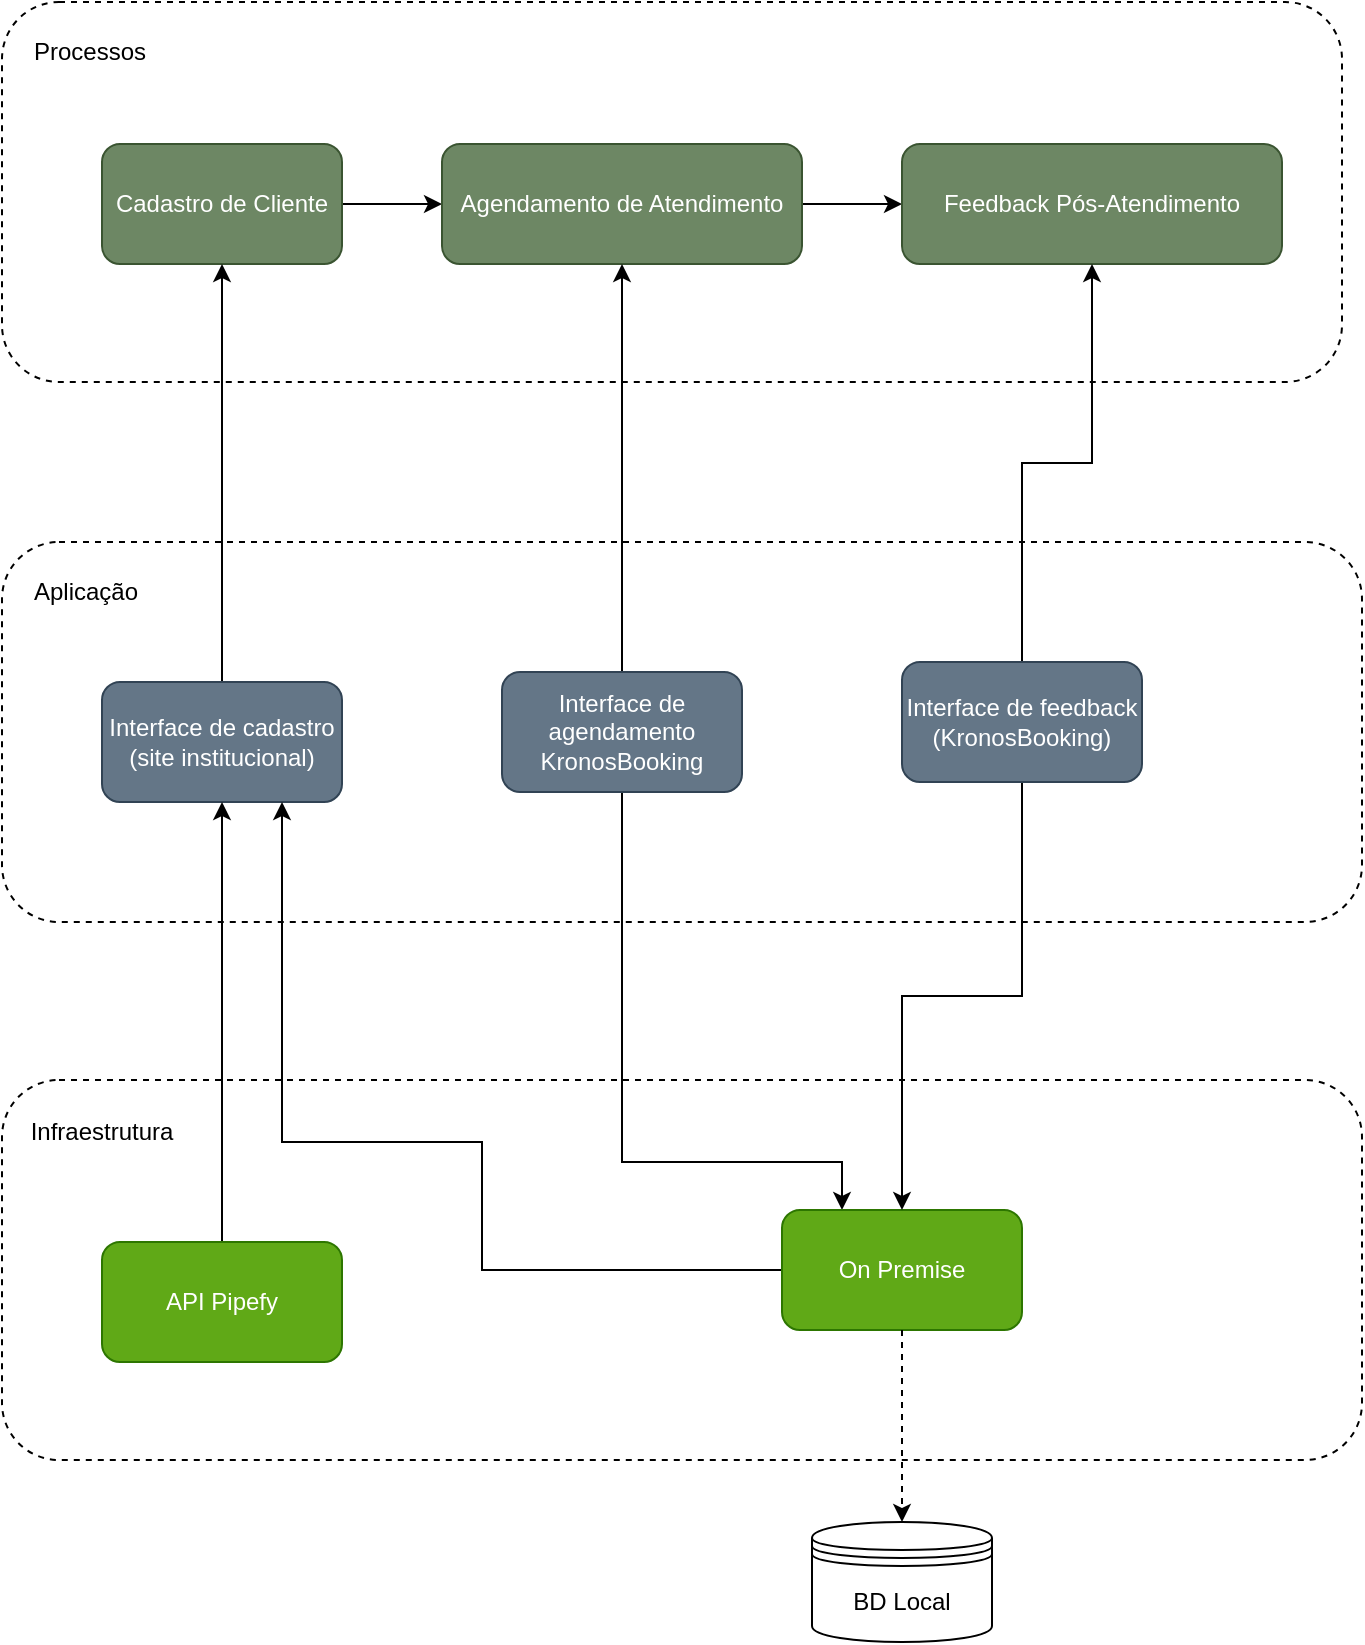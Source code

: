 <mxfile version="24.7.17" pages="2">
  <diagram name="Página-1" id="9-xTg-6y7FksglI8sIYr">
    <mxGraphModel dx="2072" dy="1228" grid="1" gridSize="10" guides="1" tooltips="1" connect="1" arrows="1" fold="1" page="1" pageScale="1" pageWidth="827" pageHeight="1169" math="0" shadow="0">
      <root>
        <mxCell id="0" />
        <mxCell id="1" parent="0" />
        <mxCell id="AXJDwAKvx6iluLiu_2wL-1" value="" style="rounded=1;whiteSpace=wrap;html=1;dashed=1;" parent="1" vertex="1">
          <mxGeometry x="40" y="50" width="670" height="190" as="geometry" />
        </mxCell>
        <mxCell id="AXJDwAKvx6iluLiu_2wL-2" value="" style="rounded=1;whiteSpace=wrap;html=1;dashed=1;" parent="1" vertex="1">
          <mxGeometry x="40" y="320" width="680" height="190" as="geometry" />
        </mxCell>
        <mxCell id="AXJDwAKvx6iluLiu_2wL-3" value="" style="rounded=1;whiteSpace=wrap;html=1;dashed=1;" parent="1" vertex="1">
          <mxGeometry x="40" y="589" width="680" height="190" as="geometry" />
        </mxCell>
        <mxCell id="AXJDwAKvx6iluLiu_2wL-4" value="Processos" style="text;html=1;align=center;verticalAlign=middle;whiteSpace=wrap;rounded=0;" parent="1" vertex="1">
          <mxGeometry x="54" y="60" width="60" height="30" as="geometry" />
        </mxCell>
        <mxCell id="AXJDwAKvx6iluLiu_2wL-5" value="Aplicação" style="text;html=1;align=center;verticalAlign=middle;whiteSpace=wrap;rounded=0;" parent="1" vertex="1">
          <mxGeometry x="52" y="330" width="60" height="30" as="geometry" />
        </mxCell>
        <mxCell id="AXJDwAKvx6iluLiu_2wL-6" value="Infraestrutura" style="text;html=1;align=center;verticalAlign=middle;whiteSpace=wrap;rounded=0;" parent="1" vertex="1">
          <mxGeometry x="60" y="600" width="60" height="30" as="geometry" />
        </mxCell>
        <mxCell id="AXJDwAKvx6iluLiu_2wL-10" value="" style="edgeStyle=orthogonalEdgeStyle;rounded=0;orthogonalLoop=1;jettySize=auto;html=1;" parent="1" source="AXJDwAKvx6iluLiu_2wL-8" target="AXJDwAKvx6iluLiu_2wL-9" edge="1">
          <mxGeometry relative="1" as="geometry" />
        </mxCell>
        <mxCell id="AXJDwAKvx6iluLiu_2wL-8" value="Cadastro de Cliente" style="rounded=1;whiteSpace=wrap;html=1;fillColor=#6d8764;strokeColor=#3A5431;fontColor=#ffffff;" parent="1" vertex="1">
          <mxGeometry x="90" y="121" width="120" height="60" as="geometry" />
        </mxCell>
        <mxCell id="AXJDwAKvx6iluLiu_2wL-12" value="" style="edgeStyle=orthogonalEdgeStyle;rounded=0;orthogonalLoop=1;jettySize=auto;html=1;" parent="1" source="AXJDwAKvx6iluLiu_2wL-9" target="AXJDwAKvx6iluLiu_2wL-11" edge="1">
          <mxGeometry relative="1" as="geometry" />
        </mxCell>
        <mxCell id="AXJDwAKvx6iluLiu_2wL-9" value="Agendamento de Atendimento" style="rounded=1;whiteSpace=wrap;html=1;fillColor=#6d8764;strokeColor=#3A5431;fontColor=#ffffff;" parent="1" vertex="1">
          <mxGeometry x="260" y="121" width="180" height="60" as="geometry" />
        </mxCell>
        <mxCell id="AXJDwAKvx6iluLiu_2wL-11" value="Feedback Pós-Atendimento" style="rounded=1;whiteSpace=wrap;html=1;fillColor=#6d8764;strokeColor=#3A5431;fontColor=#ffffff;" parent="1" vertex="1">
          <mxGeometry x="490" y="121" width="190" height="60" as="geometry" />
        </mxCell>
        <mxCell id="AXJDwAKvx6iluLiu_2wL-14" style="edgeStyle=orthogonalEdgeStyle;rounded=0;orthogonalLoop=1;jettySize=auto;html=1;entryX=0.5;entryY=1;entryDx=0;entryDy=0;" parent="1" source="AXJDwAKvx6iluLiu_2wL-13" target="AXJDwAKvx6iluLiu_2wL-8" edge="1">
          <mxGeometry relative="1" as="geometry" />
        </mxCell>
        <mxCell id="AXJDwAKvx6iluLiu_2wL-13" value="Interface de cadastro (site institucional)" style="rounded=1;whiteSpace=wrap;html=1;fillColor=#647687;fontColor=#ffffff;strokeColor=#314354;" parent="1" vertex="1">
          <mxGeometry x="90" y="390" width="120" height="60" as="geometry" />
        </mxCell>
        <mxCell id="AXJDwAKvx6iluLiu_2wL-16" style="edgeStyle=orthogonalEdgeStyle;rounded=0;orthogonalLoop=1;jettySize=auto;html=1;entryX=0.5;entryY=1;entryDx=0;entryDy=0;" parent="1" source="AXJDwAKvx6iluLiu_2wL-15" target="AXJDwAKvx6iluLiu_2wL-13" edge="1">
          <mxGeometry relative="1" as="geometry" />
        </mxCell>
        <mxCell id="AXJDwAKvx6iluLiu_2wL-15" value="API Pipefy" style="rounded=1;whiteSpace=wrap;html=1;fillColor=#60a917;fontColor=#ffffff;strokeColor=#2D7600;" parent="1" vertex="1">
          <mxGeometry x="90" y="670" width="120" height="60" as="geometry" />
        </mxCell>
        <mxCell id="AXJDwAKvx6iluLiu_2wL-18" style="edgeStyle=orthogonalEdgeStyle;rounded=0;orthogonalLoop=1;jettySize=auto;html=1;entryX=0.5;entryY=1;entryDx=0;entryDy=0;" parent="1" source="AXJDwAKvx6iluLiu_2wL-17" target="AXJDwAKvx6iluLiu_2wL-9" edge="1">
          <mxGeometry relative="1" as="geometry" />
        </mxCell>
        <mxCell id="AXJDwAKvx6iluLiu_2wL-29" style="edgeStyle=orthogonalEdgeStyle;rounded=0;orthogonalLoop=1;jettySize=auto;html=1;entryX=0.25;entryY=0;entryDx=0;entryDy=0;" parent="1" source="AXJDwAKvx6iluLiu_2wL-17" target="AXJDwAKvx6iluLiu_2wL-19" edge="1">
          <mxGeometry relative="1" as="geometry">
            <Array as="points">
              <mxPoint x="350" y="630" />
              <mxPoint x="460" y="630" />
            </Array>
          </mxGeometry>
        </mxCell>
        <mxCell id="AXJDwAKvx6iluLiu_2wL-17" value="Interface de agendamento KronosBooking" style="rounded=1;whiteSpace=wrap;html=1;fillColor=#647687;fontColor=#ffffff;strokeColor=#314354;" parent="1" vertex="1">
          <mxGeometry x="290" y="385" width="120" height="60" as="geometry" />
        </mxCell>
        <mxCell id="AXJDwAKvx6iluLiu_2wL-20" style="edgeStyle=orthogonalEdgeStyle;rounded=0;orthogonalLoop=1;jettySize=auto;html=1;entryX=0.75;entryY=1;entryDx=0;entryDy=0;" parent="1" source="AXJDwAKvx6iluLiu_2wL-19" target="AXJDwAKvx6iluLiu_2wL-13" edge="1">
          <mxGeometry relative="1" as="geometry">
            <Array as="points">
              <mxPoint x="280" y="620" />
              <mxPoint x="180" y="620" />
            </Array>
          </mxGeometry>
        </mxCell>
        <mxCell id="AXJDwAKvx6iluLiu_2wL-19" value="On Premise" style="rounded=1;whiteSpace=wrap;html=1;fillColor=#60a917;fontColor=#ffffff;strokeColor=#2D7600;" parent="1" vertex="1">
          <mxGeometry x="430" y="654" width="120" height="60" as="geometry" />
        </mxCell>
        <mxCell id="AXJDwAKvx6iluLiu_2wL-21" value="BD Local" style="shape=datastore;whiteSpace=wrap;html=1;" parent="1" vertex="1">
          <mxGeometry x="445" y="810" width="90" height="60" as="geometry" />
        </mxCell>
        <mxCell id="AXJDwAKvx6iluLiu_2wL-23" value="" style="html=1;labelBackgroundColor=#ffffff;startArrow=none;startFill=0;startSize=6;endArrow=classic;endFill=1;endSize=6;jettySize=auto;orthogonalLoop=1;strokeWidth=1;dashed=1;fontSize=14;rounded=0;exitX=0.5;exitY=1;exitDx=0;exitDy=0;entryX=0.5;entryY=0;entryDx=0;entryDy=0;" parent="1" source="AXJDwAKvx6iluLiu_2wL-19" target="AXJDwAKvx6iluLiu_2wL-21" edge="1">
          <mxGeometry width="60" height="60" relative="1" as="geometry">
            <mxPoint x="440" y="760" as="sourcePoint" />
            <mxPoint x="500" y="700" as="targetPoint" />
          </mxGeometry>
        </mxCell>
        <mxCell id="AXJDwAKvx6iluLiu_2wL-27" style="edgeStyle=orthogonalEdgeStyle;rounded=0;orthogonalLoop=1;jettySize=auto;html=1;entryX=0.5;entryY=1;entryDx=0;entryDy=0;" parent="1" source="AXJDwAKvx6iluLiu_2wL-26" target="AXJDwAKvx6iluLiu_2wL-11" edge="1">
          <mxGeometry relative="1" as="geometry" />
        </mxCell>
        <mxCell id="AXJDwAKvx6iluLiu_2wL-30" style="edgeStyle=orthogonalEdgeStyle;rounded=0;orthogonalLoop=1;jettySize=auto;html=1;entryX=0.5;entryY=0;entryDx=0;entryDy=0;" parent="1" source="AXJDwAKvx6iluLiu_2wL-26" target="AXJDwAKvx6iluLiu_2wL-19" edge="1">
          <mxGeometry relative="1" as="geometry" />
        </mxCell>
        <mxCell id="AXJDwAKvx6iluLiu_2wL-26" value="Interface de feedback (KronosBooking)" style="rounded=1;whiteSpace=wrap;html=1;fillColor=#647687;fontColor=#ffffff;strokeColor=#314354;" parent="1" vertex="1">
          <mxGeometry x="490" y="380" width="120" height="60" as="geometry" />
        </mxCell>
      </root>
    </mxGraphModel>
  </diagram>
  <diagram id="LQeBxNpAQHVanZu_VKxy" name="Página-2">
    <mxGraphModel dx="1669" dy="737" grid="1" gridSize="10" guides="1" tooltips="1" connect="1" arrows="1" fold="1" page="1" pageScale="1" pageWidth="827" pageHeight="1169" math="0" shadow="0">
      <root>
        <mxCell id="0" />
        <mxCell id="1" parent="0" />
        <mxCell id="tdzgG9NnpSkhX3VTS1IG-1" value="" style="rounded=0;whiteSpace=wrap;html=1;dashed=1;" vertex="1" parent="1">
          <mxGeometry x="40" y="50" width="1220" height="190" as="geometry" />
        </mxCell>
        <mxCell id="tdzgG9NnpSkhX3VTS1IG-2" value="" style="rounded=0;whiteSpace=wrap;html=1;dashed=1;" vertex="1" parent="1">
          <mxGeometry x="40" y="320" width="1220" height="190" as="geometry" />
        </mxCell>
        <mxCell id="tdzgG9NnpSkhX3VTS1IG-3" value="" style="rounded=0;whiteSpace=wrap;html=1;dashed=1;" vertex="1" parent="1">
          <mxGeometry x="40" y="589" width="1220" height="190" as="geometry" />
        </mxCell>
        <mxCell id="tdzgG9NnpSkhX3VTS1IG-4" value="Processos" style="text;html=1;align=center;verticalAlign=middle;whiteSpace=wrap;rounded=0;" vertex="1" parent="1">
          <mxGeometry x="54" y="60" width="60" height="30" as="geometry" />
        </mxCell>
        <mxCell id="tdzgG9NnpSkhX3VTS1IG-5" value="Aplicação" style="text;html=1;align=center;verticalAlign=middle;whiteSpace=wrap;rounded=0;" vertex="1" parent="1">
          <mxGeometry x="52" y="330" width="60" height="30" as="geometry" />
        </mxCell>
        <mxCell id="tdzgG9NnpSkhX3VTS1IG-6" value="Infraestrutura" style="text;html=1;align=center;verticalAlign=middle;whiteSpace=wrap;rounded=0;" vertex="1" parent="1">
          <mxGeometry x="60" y="600" width="60" height="30" as="geometry" />
        </mxCell>
        <mxCell id="tdzgG9NnpSkhX3VTS1IG-26" style="edgeStyle=orthogonalEdgeStyle;rounded=0;orthogonalLoop=1;jettySize=auto;html=1;entryX=0.5;entryY=0;entryDx=0;entryDy=0;" edge="1" parent="1" source="tdzgG9NnpSkhX3VTS1IG-8" target="tdzgG9NnpSkhX3VTS1IG-13">
          <mxGeometry relative="1" as="geometry" />
        </mxCell>
        <mxCell id="tdzgG9NnpSkhX3VTS1IG-51" style="edgeStyle=orthogonalEdgeStyle;rounded=0;orthogonalLoop=1;jettySize=auto;html=1;entryX=0;entryY=0.5;entryDx=0;entryDy=0;" edge="1" parent="1" source="tdzgG9NnpSkhX3VTS1IG-8" target="tdzgG9NnpSkhX3VTS1IG-46">
          <mxGeometry relative="1" as="geometry" />
        </mxCell>
        <mxCell id="tdzgG9NnpSkhX3VTS1IG-8" value="&lt;font color=&quot;#000000&quot;&gt;Cadastro de Cliente&lt;/font&gt;" style="rounded=1;whiteSpace=wrap;html=1;fillColor=#FF99CC;strokeColor=#000000;fontColor=#ffffff;" vertex="1" parent="1">
          <mxGeometry x="90" y="121" width="120" height="60" as="geometry" />
        </mxCell>
        <mxCell id="tdzgG9NnpSkhX3VTS1IG-54" style="edgeStyle=orthogonalEdgeStyle;rounded=0;orthogonalLoop=1;jettySize=auto;html=1;entryX=0;entryY=0.5;entryDx=0;entryDy=0;" edge="1" parent="1" source="tdzgG9NnpSkhX3VTS1IG-10" target="tdzgG9NnpSkhX3VTS1IG-50">
          <mxGeometry relative="1" as="geometry" />
        </mxCell>
        <mxCell id="tdzgG9NnpSkhX3VTS1IG-59" style="edgeStyle=orthogonalEdgeStyle;rounded=0;orthogonalLoop=1;jettySize=auto;html=1;" edge="1" parent="1" source="tdzgG9NnpSkhX3VTS1IG-10" target="tdzgG9NnpSkhX3VTS1IG-18">
          <mxGeometry relative="1" as="geometry">
            <Array as="points">
              <mxPoint x="663" y="270" />
              <mxPoint x="490" y="270" />
            </Array>
          </mxGeometry>
        </mxCell>
        <mxCell id="tdzgG9NnpSkhX3VTS1IG-10" value="&lt;font color=&quot;#000000&quot;&gt;Agendamento de Serviço&lt;/font&gt;" style="rounded=1;whiteSpace=wrap;html=1;fillColor=#FF99CC;strokeColor=#000000;fontColor=#ffffff;" vertex="1" parent="1">
          <mxGeometry x="600" y="121" width="126" height="60" as="geometry" />
        </mxCell>
        <mxCell id="tdzgG9NnpSkhX3VTS1IG-64" style="edgeStyle=orthogonalEdgeStyle;rounded=0;orthogonalLoop=1;jettySize=auto;html=1;entryX=0.5;entryY=0;entryDx=0;entryDy=0;" edge="1" parent="1" source="tdzgG9NnpSkhX3VTS1IG-11" target="tdzgG9NnpSkhX3VTS1IG-25">
          <mxGeometry relative="1" as="geometry" />
        </mxCell>
        <mxCell id="tdzgG9NnpSkhX3VTS1IG-11" value="&lt;font color=&quot;#000000&quot;&gt;Feedback Pós-Atendimento&lt;/font&gt;" style="rounded=1;whiteSpace=wrap;html=1;fillColor=#FF99CC;strokeColor=#000000;fontColor=#ffffff;" vertex="1" parent="1">
          <mxGeometry x="940" y="121" width="140" height="60" as="geometry" />
        </mxCell>
        <mxCell id="tdzgG9NnpSkhX3VTS1IG-27" style="edgeStyle=orthogonalEdgeStyle;rounded=0;orthogonalLoop=1;jettySize=auto;html=1;" edge="1" parent="1" source="tdzgG9NnpSkhX3VTS1IG-13" target="tdzgG9NnpSkhX3VTS1IG-18">
          <mxGeometry relative="1" as="geometry" />
        </mxCell>
        <mxCell id="tdzgG9NnpSkhX3VTS1IG-41" style="edgeStyle=orthogonalEdgeStyle;rounded=0;orthogonalLoop=1;jettySize=auto;html=1;entryX=0;entryY=0.5;entryDx=0;entryDy=0;" edge="1" parent="1" source="tdzgG9NnpSkhX3VTS1IG-13" target="tdzgG9NnpSkhX3VTS1IG-20">
          <mxGeometry relative="1" as="geometry">
            <Array as="points">
              <mxPoint x="150" y="684" />
            </Array>
          </mxGeometry>
        </mxCell>
        <mxCell id="tdzgG9NnpSkhX3VTS1IG-13" value="&lt;font color=&quot;#000000&quot;&gt;Interface de Cadastro (Site Institucional)&lt;/font&gt;" style="rounded=1;whiteSpace=wrap;html=1;fillColor=#FFB366;fontColor=#ffffff;strokeColor=#000000;" vertex="1" parent="1">
          <mxGeometry x="85" y="390" width="130" height="60" as="geometry" />
        </mxCell>
        <mxCell id="tdzgG9NnpSkhX3VTS1IG-66" style="edgeStyle=orthogonalEdgeStyle;rounded=0;orthogonalLoop=1;jettySize=auto;html=1;entryX=0.5;entryY=0;entryDx=0;entryDy=0;" edge="1" parent="1" source="tdzgG9NnpSkhX3VTS1IG-18" target="tdzgG9NnpSkhX3VTS1IG-20">
          <mxGeometry relative="1" as="geometry" />
        </mxCell>
        <mxCell id="tdzgG9NnpSkhX3VTS1IG-18" value="&lt;font color=&quot;#000000&quot;&gt;Interface de Agendamento (KronosBooking)&lt;/font&gt;" style="rounded=1;whiteSpace=wrap;html=1;fillColor=#FFB366;fontColor=#ffffff;strokeColor=#000000;" vertex="1" parent="1">
          <mxGeometry x="410" y="390" width="160" height="60" as="geometry" />
        </mxCell>
        <mxCell id="tdzgG9NnpSkhX3VTS1IG-44" style="edgeStyle=orthogonalEdgeStyle;rounded=0;orthogonalLoop=1;jettySize=auto;html=1;entryX=0;entryY=0.5;entryDx=0;entryDy=0;" edge="1" parent="1" source="tdzgG9NnpSkhX3VTS1IG-20" target="tdzgG9NnpSkhX3VTS1IG-21">
          <mxGeometry relative="1" as="geometry" />
        </mxCell>
        <mxCell id="tdzgG9NnpSkhX3VTS1IG-20" value="&lt;font color=&quot;#000000&quot;&gt;On Premise&lt;/font&gt;" style="rounded=1;whiteSpace=wrap;html=1;fillColor=#FFFF66;fontColor=#ffffff;strokeColor=#000000;" vertex="1" parent="1">
          <mxGeometry x="354" y="654" width="120" height="60" as="geometry" />
        </mxCell>
        <mxCell id="tdzgG9NnpSkhX3VTS1IG-21" value="Banco de Dados&amp;nbsp;&lt;div&gt;(MySQL)&lt;/div&gt;" style="shape=datastore;whiteSpace=wrap;html=1;fillColor=#FF66B3;" vertex="1" parent="1">
          <mxGeometry x="440" y="800" width="105" height="80" as="geometry" />
        </mxCell>
        <mxCell id="tdzgG9NnpSkhX3VTS1IG-65" style="edgeStyle=orthogonalEdgeStyle;rounded=0;orthogonalLoop=1;jettySize=auto;html=1;entryX=0;entryY=0.5;entryDx=0;entryDy=0;" edge="1" parent="1" source="tdzgG9NnpSkhX3VTS1IG-25" target="tdzgG9NnpSkhX3VTS1IG-33">
          <mxGeometry relative="1" as="geometry" />
        </mxCell>
        <mxCell id="tdzgG9NnpSkhX3VTS1IG-25" value="&lt;font color=&quot;#000000&quot;&gt;Interface de Feedback (KronosBooking)&lt;/font&gt;" style="rounded=1;whiteSpace=wrap;html=1;fillColor=#FFB366;fontColor=#ffffff;strokeColor=#000000;" vertex="1" parent="1">
          <mxGeometry x="890" y="390" width="145" height="60" as="geometry" />
        </mxCell>
        <mxCell id="tdzgG9NnpSkhX3VTS1IG-67" style="edgeStyle=orthogonalEdgeStyle;rounded=0;orthogonalLoop=1;jettySize=auto;html=1;entryX=0.5;entryY=0;entryDx=0;entryDy=0;" edge="1" parent="1" source="tdzgG9NnpSkhX3VTS1IG-33" target="tdzgG9NnpSkhX3VTS1IG-36">
          <mxGeometry relative="1" as="geometry">
            <Array as="points">
              <mxPoint x="1152" y="550" />
              <mxPoint x="698" y="550" />
            </Array>
          </mxGeometry>
        </mxCell>
        <mxCell id="tdzgG9NnpSkhX3VTS1IG-33" value="&lt;font color=&quot;#000000&quot;&gt;API Python&lt;/font&gt;&lt;div&gt;&lt;font color=&quot;#000000&quot;&gt;(Envios de E-mail)&lt;/font&gt;&lt;/div&gt;" style="rounded=1;whiteSpace=wrap;html=1;fillColor=#FFB366;fontColor=#ffffff;strokeColor=#000000;" vertex="1" parent="1">
          <mxGeometry x="1080" y="390" width="145" height="60" as="geometry" />
        </mxCell>
        <mxCell id="tdzgG9NnpSkhX3VTS1IG-39" style="edgeStyle=orthogonalEdgeStyle;rounded=0;orthogonalLoop=1;jettySize=auto;html=1;entryX=1;entryY=0.5;entryDx=0;entryDy=0;" edge="1" parent="1" source="tdzgG9NnpSkhX3VTS1IG-36" target="tdzgG9NnpSkhX3VTS1IG-21">
          <mxGeometry relative="1" as="geometry" />
        </mxCell>
        <mxCell id="tdzgG9NnpSkhX3VTS1IG-36" value="&lt;font color=&quot;#000000&quot;&gt;API Pifefy&lt;/font&gt;&lt;div&gt;&lt;font color=&quot;#000000&quot;&gt;(Formulário de Feedback)&lt;/font&gt;&lt;/div&gt;" style="rounded=1;whiteSpace=wrap;html=1;fillColor=#FFFF66;strokeColor=#000000;" vertex="1" parent="1">
          <mxGeometry x="620" y="654" width="155" height="60" as="geometry" />
        </mxCell>
        <mxCell id="tdzgG9NnpSkhX3VTS1IG-52" style="edgeStyle=orthogonalEdgeStyle;rounded=0;orthogonalLoop=1;jettySize=auto;html=1;entryX=0;entryY=0.5;entryDx=0;entryDy=0;" edge="1" parent="1" source="tdzgG9NnpSkhX3VTS1IG-46" target="tdzgG9NnpSkhX3VTS1IG-47">
          <mxGeometry relative="1" as="geometry" />
        </mxCell>
        <mxCell id="tdzgG9NnpSkhX3VTS1IG-57" style="edgeStyle=orthogonalEdgeStyle;rounded=0;orthogonalLoop=1;jettySize=auto;html=1;entryX=0.5;entryY=0;entryDx=0;entryDy=0;" edge="1" parent="1" source="tdzgG9NnpSkhX3VTS1IG-46" target="tdzgG9NnpSkhX3VTS1IG-18">
          <mxGeometry relative="1" as="geometry">
            <Array as="points">
              <mxPoint x="320" y="270" />
              <mxPoint x="490" y="270" />
            </Array>
          </mxGeometry>
        </mxCell>
        <mxCell id="tdzgG9NnpSkhX3VTS1IG-46" value="&lt;font color=&quot;#000000&quot;&gt;Escolha do Procedimento&lt;/font&gt;" style="rounded=1;whiteSpace=wrap;html=1;fillColor=#FF99CC;strokeColor=#000000;fontColor=#ffffff;" vertex="1" parent="1">
          <mxGeometry x="260" y="121" width="120" height="60" as="geometry" />
        </mxCell>
        <mxCell id="tdzgG9NnpSkhX3VTS1IG-53" style="edgeStyle=orthogonalEdgeStyle;rounded=0;orthogonalLoop=1;jettySize=auto;html=1;entryX=0;entryY=0.5;entryDx=0;entryDy=0;" edge="1" parent="1" source="tdzgG9NnpSkhX3VTS1IG-47" target="tdzgG9NnpSkhX3VTS1IG-10">
          <mxGeometry relative="1" as="geometry" />
        </mxCell>
        <mxCell id="tdzgG9NnpSkhX3VTS1IG-58" style="edgeStyle=orthogonalEdgeStyle;rounded=0;orthogonalLoop=1;jettySize=auto;html=1;" edge="1" parent="1" source="tdzgG9NnpSkhX3VTS1IG-47">
          <mxGeometry relative="1" as="geometry">
            <mxPoint x="490" y="390" as="targetPoint" />
          </mxGeometry>
        </mxCell>
        <mxCell id="tdzgG9NnpSkhX3VTS1IG-47" value="&lt;font color=&quot;#000000&quot;&gt;Personalização do Procedimento&lt;/font&gt;" style="rounded=1;whiteSpace=wrap;html=1;fillColor=#FF99CC;strokeColor=#000000;fontColor=#ffffff;" vertex="1" parent="1">
          <mxGeometry x="430" y="121" width="120" height="60" as="geometry" />
        </mxCell>
        <mxCell id="tdzgG9NnpSkhX3VTS1IG-55" style="edgeStyle=orthogonalEdgeStyle;rounded=0;orthogonalLoop=1;jettySize=auto;html=1;entryX=0;entryY=0.5;entryDx=0;entryDy=0;" edge="1" parent="1" source="tdzgG9NnpSkhX3VTS1IG-50" target="tdzgG9NnpSkhX3VTS1IG-11">
          <mxGeometry relative="1" as="geometry" />
        </mxCell>
        <mxCell id="tdzgG9NnpSkhX3VTS1IG-50" value="&lt;font color=&quot;#000000&quot;&gt;Recebimento de Confirmação&lt;/font&gt;" style="rounded=1;whiteSpace=wrap;html=1;fillColor=#FF99CC;strokeColor=#000000;fontColor=#ffffff;" vertex="1" parent="1">
          <mxGeometry x="770" y="121" width="120" height="60" as="geometry" />
        </mxCell>
        <mxCell id="tdzgG9NnpSkhX3VTS1IG-61" style="edgeStyle=orthogonalEdgeStyle;rounded=0;orthogonalLoop=1;jettySize=auto;html=1;entryX=0.5;entryY=1;entryDx=0;entryDy=0;" edge="1" parent="1" source="tdzgG9NnpSkhX3VTS1IG-56" target="tdzgG9NnpSkhX3VTS1IG-50">
          <mxGeometry relative="1" as="geometry" />
        </mxCell>
        <mxCell id="tdzgG9NnpSkhX3VTS1IG-56" value="&lt;font color=&quot;#000000&quot;&gt;API Python&lt;/font&gt;&lt;div&gt;&lt;font color=&quot;#000000&quot;&gt;(Confirmação de Status)&lt;/font&gt;&lt;/div&gt;" style="rounded=1;whiteSpace=wrap;html=1;fillColor=#FFB366;fontColor=#ffffff;strokeColor=#000000;" vertex="1" parent="1">
          <mxGeometry x="690" y="390" width="145" height="60" as="geometry" />
        </mxCell>
      </root>
    </mxGraphModel>
  </diagram>
</mxfile>
